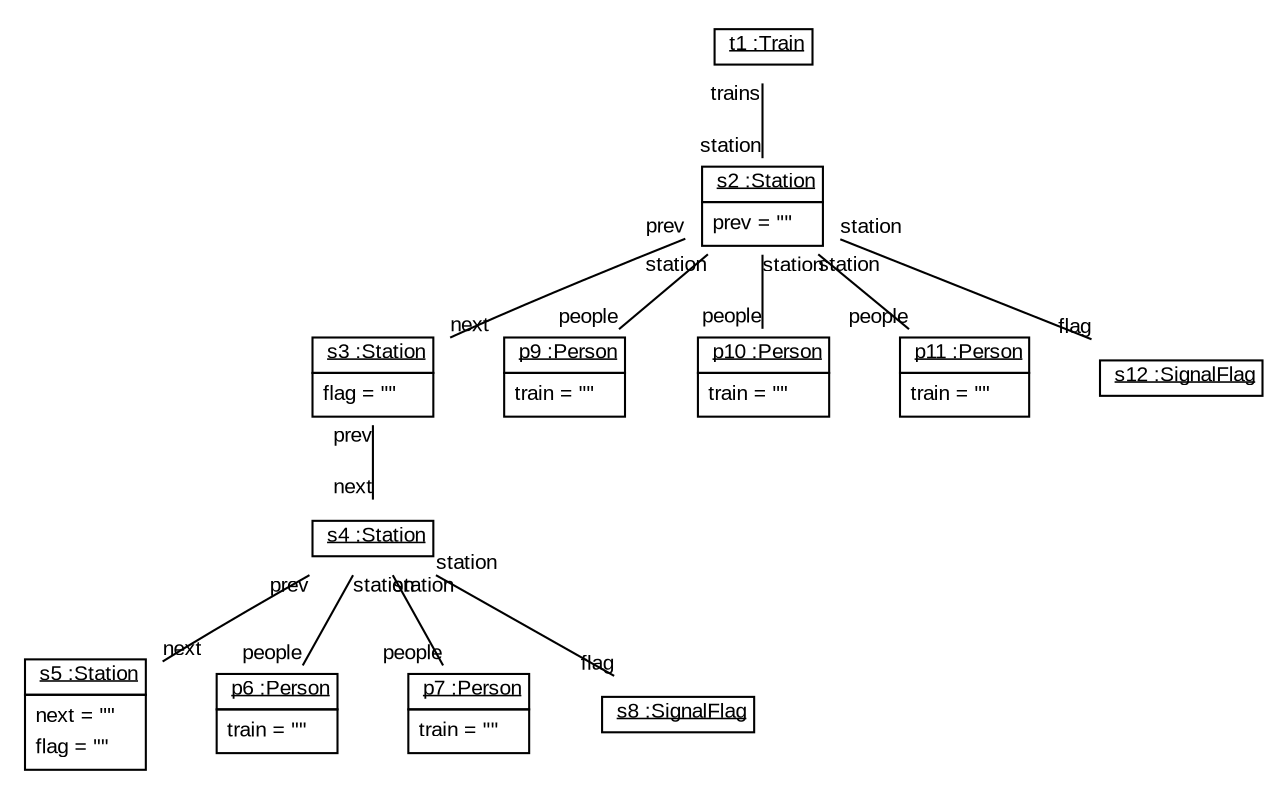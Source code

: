 graph ObjectDiagram {
   node [shape = none, fontsize = 10, fontname = "Arial"];
   edge [fontsize = 10, fontname = "Arial"];
   compound=true;

t1 [label=<<table border='0' cellborder='1' cellspacing='0'> <tr> <td href="../examples/org/sdmlib/examples/patternrewriteops/model/Train.java"> <u>t1 :Train</u></td></tr></table>>];
s2 [label=<<table border='0' cellborder='1' cellspacing='0'> <tr> <td href="../examples/org/sdmlib/examples/patternrewriteops/model/Station.java"> <u>s2 :Station</u></td></tr><tr><td><table border='0' cellborder='0' cellspacing='0'><tr><td align='left'>prev = ""</td></tr></table></td></tr></table>>];
s3 [label=<<table border='0' cellborder='1' cellspacing='0'> <tr> <td href="../examples/org/sdmlib/examples/patternrewriteops/model/Station.java"> <u>s3 :Station</u></td></tr><tr><td><table border='0' cellborder='0' cellspacing='0'><tr><td align='left'>flag = ""</td></tr></table></td></tr></table>>];
s4 [label=<<table border='0' cellborder='1' cellspacing='0'> <tr> <td href="../examples/org/sdmlib/examples/patternrewriteops/model/Station.java"> <u>s4 :Station</u></td></tr></table>>];
s5 [label=<<table border='0' cellborder='1' cellspacing='0'> <tr> <td href="../examples/org/sdmlib/examples/patternrewriteops/model/Station.java"> <u>s5 :Station</u></td></tr><tr><td><table border='0' cellborder='0' cellspacing='0'><tr><td align='left'>next = ""</td></tr><tr><td align='left'>flag = ""</td></tr></table></td></tr></table>>];
p6 [label=<<table border='0' cellborder='1' cellspacing='0'> <tr> <td href="../examples/org/sdmlib/examples/patternrewriteops/model/Person.java"> <u>p6 :Person</u></td></tr><tr><td><table border='0' cellborder='0' cellspacing='0'><tr><td align='left'>train = ""</td></tr></table></td></tr></table>>];
p7 [label=<<table border='0' cellborder='1' cellspacing='0'> <tr> <td href="../examples/org/sdmlib/examples/patternrewriteops/model/Person.java"> <u>p7 :Person</u></td></tr><tr><td><table border='0' cellborder='0' cellspacing='0'><tr><td align='left'>train = ""</td></tr></table></td></tr></table>>];
s8 [label=<<table border='0' cellborder='1' cellspacing='0'> <tr> <td href="../examples/org/sdmlib/examples/patternrewriteops/model/SignalFlag.java"> <u>s8 :SignalFlag</u></td></tr></table>>];
p9 [label=<<table border='0' cellborder='1' cellspacing='0'> <tr> <td href="../examples/org/sdmlib/examples/patternrewriteops/model/Person.java"> <u>p9 :Person</u></td></tr><tr><td><table border='0' cellborder='0' cellspacing='0'><tr><td align='left'>train = ""</td></tr></table></td></tr></table>>];
p10 [label=<<table border='0' cellborder='1' cellspacing='0'> <tr> <td href="../examples/org/sdmlib/examples/patternrewriteops/model/Person.java"> <u>p10 :Person</u></td></tr><tr><td><table border='0' cellborder='0' cellspacing='0'><tr><td align='left'>train = ""</td></tr></table></td></tr></table>>];
p11 [label=<<table border='0' cellborder='1' cellspacing='0'> <tr> <td href="../examples/org/sdmlib/examples/patternrewriteops/model/Person.java"> <u>p11 :Person</u></td></tr><tr><td><table border='0' cellborder='0' cellspacing='0'><tr><td align='left'>train = ""</td></tr></table></td></tr></table>>];
s12 [label=<<table border='0' cellborder='1' cellspacing='0'> <tr> <td href="../examples/org/sdmlib/examples/patternrewriteops/model/SignalFlag.java"> <u>s12 :SignalFlag</u></td></tr></table>>];

t1 -- s2 [headlabel = "station" taillabel = "trains"];
s2 -- s3 [headlabel = "next" taillabel = "prev"];
s2 -- s12 [headlabel = "flag" taillabel = "station"];
s2 -- p9 [headlabel = "people" taillabel = "station"];
s2 -- p10 [headlabel = "people" taillabel = "station"];
s2 -- p11 [headlabel = "people" taillabel = "station"];
s3 -- s4 [headlabel = "next" taillabel = "prev"];
s4 -- s5 [headlabel = "next" taillabel = "prev"];
s4 -- s8 [headlabel = "flag" taillabel = "station"];
s4 -- p6 [headlabel = "people" taillabel = "station"];
s4 -- p7 [headlabel = "people" taillabel = "station"];
}
